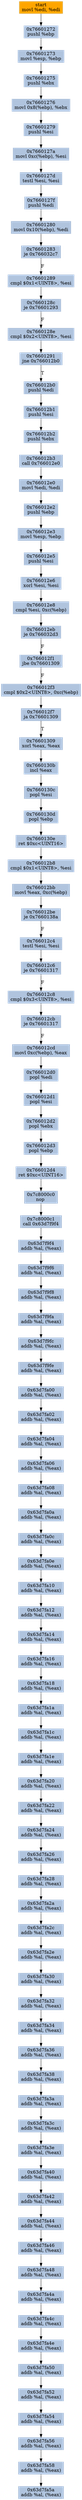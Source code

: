 digraph G {
node[shape=rectangle,style=filled,fillcolor=lightsteelblue,color=lightsteelblue]
bgcolor="transparent"
a0x76601270movl_edi_edi[label="start\nmovl %edi, %edi",color="lightgrey",fillcolor="orange"];
a0x76601272pushl_ebp[label="0x76601272\npushl %ebp"];
a0x76601273movl_esp_ebp[label="0x76601273\nmovl %esp, %ebp"];
a0x76601275pushl_ebx[label="0x76601275\npushl %ebx"];
a0x76601276movl_0x8ebp__ebx[label="0x76601276\nmovl 0x8(%ebp), %ebx"];
a0x76601279pushl_esi[label="0x76601279\npushl %esi"];
a0x7660127amovl_0xcebp__esi[label="0x7660127a\nmovl 0xc(%ebp), %esi"];
a0x7660127dtestl_esi_esi[label="0x7660127d\ntestl %esi, %esi"];
a0x7660127fpushl_edi[label="0x7660127f\npushl %edi"];
a0x76601280movl_0x10ebp__edi[label="0x76601280\nmovl 0x10(%ebp), %edi"];
a0x76601283je_0x766032c7[label="0x76601283\nje 0x766032c7"];
a0x76601289cmpl_0x1UINT8_esi[label="0x76601289\ncmpl $0x1<UINT8>, %esi"];
a0x7660128cje_0x76601293[label="0x7660128c\nje 0x76601293"];
a0x7660128ecmpl_0x2UINT8_esi[label="0x7660128e\ncmpl $0x2<UINT8>, %esi"];
a0x76601291jne_0x766012b0[label="0x76601291\njne 0x766012b0"];
a0x766012b0pushl_edi[label="0x766012b0\npushl %edi"];
a0x766012b1pushl_esi[label="0x766012b1\npushl %esi"];
a0x766012b2pushl_ebx[label="0x766012b2\npushl %ebx"];
a0x766012b3call_0x766012e0[label="0x766012b3\ncall 0x766012e0"];
a0x766012e0movl_edi_edi[label="0x766012e0\nmovl %edi, %edi"];
a0x766012e2pushl_ebp[label="0x766012e2\npushl %ebp"];
a0x766012e3movl_esp_ebp[label="0x766012e3\nmovl %esp, %ebp"];
a0x766012e5pushl_esi[label="0x766012e5\npushl %esi"];
a0x766012e6xorl_esi_esi[label="0x766012e6\nxorl %esi, %esi"];
a0x766012e8cmpl_esi_0xcebp_[label="0x766012e8\ncmpl %esi, 0xc(%ebp)"];
a0x766012ebje_0x766032d3[label="0x766012eb\nje 0x766032d3"];
a0x766012f1jbe_0x76601309[label="0x766012f1\njbe 0x76601309"];
a0x766012f3cmpl_0x2UINT8_0xcebp_[label="0x766012f3\ncmpl $0x2<UINT8>, 0xc(%ebp)"];
a0x766012f7ja_0x76601309[label="0x766012f7\nja 0x76601309"];
a0x76601309xorl_eax_eax[label="0x76601309\nxorl %eax, %eax"];
a0x7660130bincl_eax[label="0x7660130b\nincl %eax"];
a0x7660130cpopl_esi[label="0x7660130c\npopl %esi"];
a0x7660130dpopl_ebp[label="0x7660130d\npopl %ebp"];
a0x7660130eret_0xcUINT16[label="0x7660130e\nret $0xc<UINT16>"];
a0x766012b8cmpl_0x1UINT8_esi[label="0x766012b8\ncmpl $0x1<UINT8>, %esi"];
a0x766012bbmovl_eax_0xcebp_[label="0x766012bb\nmovl %eax, 0xc(%ebp)"];
a0x766012beje_0x7660138a[label="0x766012be\nje 0x7660138a"];
a0x766012c4testl_esi_esi[label="0x766012c4\ntestl %esi, %esi"];
a0x766012c6je_0x76601317[label="0x766012c6\nje 0x76601317"];
a0x766012c8cmpl_0x3UINT8_esi[label="0x766012c8\ncmpl $0x3<UINT8>, %esi"];
a0x766012cbje_0x76601317[label="0x766012cb\nje 0x76601317"];
a0x766012cdmovl_0xcebp__eax[label="0x766012cd\nmovl 0xc(%ebp), %eax"];
a0x766012d0popl_edi[label="0x766012d0\npopl %edi"];
a0x766012d1popl_esi[label="0x766012d1\npopl %esi"];
a0x766012d2popl_ebx[label="0x766012d2\npopl %ebx"];
a0x766012d3popl_ebp[label="0x766012d3\npopl %ebp"];
a0x766012d4ret_0xcUINT16[label="0x766012d4\nret $0xc<UINT16>"];
a0x7c8000c0nop_[label="0x7c8000c0\nnop "];
a0x7c8000c1call_0x63d7f9f4[label="0x7c8000c1\ncall 0x63d7f9f4"];
a0x63d7f9f4addb_al_eax_[label="0x63d7f9f4\naddb %al, (%eax)"];
a0x63d7f9f6addb_al_eax_[label="0x63d7f9f6\naddb %al, (%eax)"];
a0x63d7f9f8addb_al_eax_[label="0x63d7f9f8\naddb %al, (%eax)"];
a0x63d7f9faaddb_al_eax_[label="0x63d7f9fa\naddb %al, (%eax)"];
a0x63d7f9fcaddb_al_eax_[label="0x63d7f9fc\naddb %al, (%eax)"];
a0x63d7f9feaddb_al_eax_[label="0x63d7f9fe\naddb %al, (%eax)"];
a0x63d7fa00addb_al_eax_[label="0x63d7fa00\naddb %al, (%eax)"];
a0x63d7fa02addb_al_eax_[label="0x63d7fa02\naddb %al, (%eax)"];
a0x63d7fa04addb_al_eax_[label="0x63d7fa04\naddb %al, (%eax)"];
a0x63d7fa06addb_al_eax_[label="0x63d7fa06\naddb %al, (%eax)"];
a0x63d7fa08addb_al_eax_[label="0x63d7fa08\naddb %al, (%eax)"];
a0x63d7fa0aaddb_al_eax_[label="0x63d7fa0a\naddb %al, (%eax)"];
a0x63d7fa0caddb_al_eax_[label="0x63d7fa0c\naddb %al, (%eax)"];
a0x63d7fa0eaddb_al_eax_[label="0x63d7fa0e\naddb %al, (%eax)"];
a0x63d7fa10addb_al_eax_[label="0x63d7fa10\naddb %al, (%eax)"];
a0x63d7fa12addb_al_eax_[label="0x63d7fa12\naddb %al, (%eax)"];
a0x63d7fa14addb_al_eax_[label="0x63d7fa14\naddb %al, (%eax)"];
a0x63d7fa16addb_al_eax_[label="0x63d7fa16\naddb %al, (%eax)"];
a0x63d7fa18addb_al_eax_[label="0x63d7fa18\naddb %al, (%eax)"];
a0x63d7fa1aaddb_al_eax_[label="0x63d7fa1a\naddb %al, (%eax)"];
a0x63d7fa1caddb_al_eax_[label="0x63d7fa1c\naddb %al, (%eax)"];
a0x63d7fa1eaddb_al_eax_[label="0x63d7fa1e\naddb %al, (%eax)"];
a0x63d7fa20addb_al_eax_[label="0x63d7fa20\naddb %al, (%eax)"];
a0x63d7fa22addb_al_eax_[label="0x63d7fa22\naddb %al, (%eax)"];
a0x63d7fa24addb_al_eax_[label="0x63d7fa24\naddb %al, (%eax)"];
a0x63d7fa26addb_al_eax_[label="0x63d7fa26\naddb %al, (%eax)"];
a0x63d7fa28addb_al_eax_[label="0x63d7fa28\naddb %al, (%eax)"];
a0x63d7fa2aaddb_al_eax_[label="0x63d7fa2a\naddb %al, (%eax)"];
a0x63d7fa2caddb_al_eax_[label="0x63d7fa2c\naddb %al, (%eax)"];
a0x63d7fa2eaddb_al_eax_[label="0x63d7fa2e\naddb %al, (%eax)"];
a0x63d7fa30addb_al_eax_[label="0x63d7fa30\naddb %al, (%eax)"];
a0x63d7fa32addb_al_eax_[label="0x63d7fa32\naddb %al, (%eax)"];
a0x63d7fa34addb_al_eax_[label="0x63d7fa34\naddb %al, (%eax)"];
a0x63d7fa36addb_al_eax_[label="0x63d7fa36\naddb %al, (%eax)"];
a0x63d7fa38addb_al_eax_[label="0x63d7fa38\naddb %al, (%eax)"];
a0x63d7fa3aaddb_al_eax_[label="0x63d7fa3a\naddb %al, (%eax)"];
a0x63d7fa3caddb_al_eax_[label="0x63d7fa3c\naddb %al, (%eax)"];
a0x63d7fa3eaddb_al_eax_[label="0x63d7fa3e\naddb %al, (%eax)"];
a0x63d7fa40addb_al_eax_[label="0x63d7fa40\naddb %al, (%eax)"];
a0x63d7fa42addb_al_eax_[label="0x63d7fa42\naddb %al, (%eax)"];
a0x63d7fa44addb_al_eax_[label="0x63d7fa44\naddb %al, (%eax)"];
a0x63d7fa46addb_al_eax_[label="0x63d7fa46\naddb %al, (%eax)"];
a0x63d7fa48addb_al_eax_[label="0x63d7fa48\naddb %al, (%eax)"];
a0x63d7fa4aaddb_al_eax_[label="0x63d7fa4a\naddb %al, (%eax)"];
a0x63d7fa4caddb_al_eax_[label="0x63d7fa4c\naddb %al, (%eax)"];
a0x63d7fa4eaddb_al_eax_[label="0x63d7fa4e\naddb %al, (%eax)"];
a0x63d7fa50addb_al_eax_[label="0x63d7fa50\naddb %al, (%eax)"];
a0x63d7fa52addb_al_eax_[label="0x63d7fa52\naddb %al, (%eax)"];
a0x63d7fa54addb_al_eax_[label="0x63d7fa54\naddb %al, (%eax)"];
a0x63d7fa56addb_al_eax_[label="0x63d7fa56\naddb %al, (%eax)"];
a0x63d7fa58addb_al_eax_[label="0x63d7fa58\naddb %al, (%eax)"];
a0x63d7fa5aaddb_al_eax_[label="0x63d7fa5a\naddb %al, (%eax)"];
a0x76601270movl_edi_edi -> a0x76601272pushl_ebp [color="#000000"];
a0x76601272pushl_ebp -> a0x76601273movl_esp_ebp [color="#000000"];
a0x76601273movl_esp_ebp -> a0x76601275pushl_ebx [color="#000000"];
a0x76601275pushl_ebx -> a0x76601276movl_0x8ebp__ebx [color="#000000"];
a0x76601276movl_0x8ebp__ebx -> a0x76601279pushl_esi [color="#000000"];
a0x76601279pushl_esi -> a0x7660127amovl_0xcebp__esi [color="#000000"];
a0x7660127amovl_0xcebp__esi -> a0x7660127dtestl_esi_esi [color="#000000"];
a0x7660127dtestl_esi_esi -> a0x7660127fpushl_edi [color="#000000"];
a0x7660127fpushl_edi -> a0x76601280movl_0x10ebp__edi [color="#000000"];
a0x76601280movl_0x10ebp__edi -> a0x76601283je_0x766032c7 [color="#000000"];
a0x76601283je_0x766032c7 -> a0x76601289cmpl_0x1UINT8_esi [color="#000000",label="F"];
a0x76601289cmpl_0x1UINT8_esi -> a0x7660128cje_0x76601293 [color="#000000"];
a0x7660128cje_0x76601293 -> a0x7660128ecmpl_0x2UINT8_esi [color="#000000",label="F"];
a0x7660128ecmpl_0x2UINT8_esi -> a0x76601291jne_0x766012b0 [color="#000000"];
a0x76601291jne_0x766012b0 -> a0x766012b0pushl_edi [color="#000000",label="T"];
a0x766012b0pushl_edi -> a0x766012b1pushl_esi [color="#000000"];
a0x766012b1pushl_esi -> a0x766012b2pushl_ebx [color="#000000"];
a0x766012b2pushl_ebx -> a0x766012b3call_0x766012e0 [color="#000000"];
a0x766012b3call_0x766012e0 -> a0x766012e0movl_edi_edi [color="#000000"];
a0x766012e0movl_edi_edi -> a0x766012e2pushl_ebp [color="#000000"];
a0x766012e2pushl_ebp -> a0x766012e3movl_esp_ebp [color="#000000"];
a0x766012e3movl_esp_ebp -> a0x766012e5pushl_esi [color="#000000"];
a0x766012e5pushl_esi -> a0x766012e6xorl_esi_esi [color="#000000"];
a0x766012e6xorl_esi_esi -> a0x766012e8cmpl_esi_0xcebp_ [color="#000000"];
a0x766012e8cmpl_esi_0xcebp_ -> a0x766012ebje_0x766032d3 [color="#000000"];
a0x766012ebje_0x766032d3 -> a0x766012f1jbe_0x76601309 [color="#000000",label="F"];
a0x766012f1jbe_0x76601309 -> a0x766012f3cmpl_0x2UINT8_0xcebp_ [color="#000000",label="F"];
a0x766012f3cmpl_0x2UINT8_0xcebp_ -> a0x766012f7ja_0x76601309 [color="#000000"];
a0x766012f7ja_0x76601309 -> a0x76601309xorl_eax_eax [color="#000000",label="T"];
a0x76601309xorl_eax_eax -> a0x7660130bincl_eax [color="#000000"];
a0x7660130bincl_eax -> a0x7660130cpopl_esi [color="#000000"];
a0x7660130cpopl_esi -> a0x7660130dpopl_ebp [color="#000000"];
a0x7660130dpopl_ebp -> a0x7660130eret_0xcUINT16 [color="#000000"];
a0x7660130eret_0xcUINT16 -> a0x766012b8cmpl_0x1UINT8_esi [color="#000000"];
a0x766012b8cmpl_0x1UINT8_esi -> a0x766012bbmovl_eax_0xcebp_ [color="#000000"];
a0x766012bbmovl_eax_0xcebp_ -> a0x766012beje_0x7660138a [color="#000000"];
a0x766012beje_0x7660138a -> a0x766012c4testl_esi_esi [color="#000000",label="F"];
a0x766012c4testl_esi_esi -> a0x766012c6je_0x76601317 [color="#000000"];
a0x766012c6je_0x76601317 -> a0x766012c8cmpl_0x3UINT8_esi [color="#000000",label="F"];
a0x766012c8cmpl_0x3UINT8_esi -> a0x766012cbje_0x76601317 [color="#000000"];
a0x766012cbje_0x76601317 -> a0x766012cdmovl_0xcebp__eax [color="#000000",label="F"];
a0x766012cdmovl_0xcebp__eax -> a0x766012d0popl_edi [color="#000000"];
a0x766012d0popl_edi -> a0x766012d1popl_esi [color="#000000"];
a0x766012d1popl_esi -> a0x766012d2popl_ebx [color="#000000"];
a0x766012d2popl_ebx -> a0x766012d3popl_ebp [color="#000000"];
a0x766012d3popl_ebp -> a0x766012d4ret_0xcUINT16 [color="#000000"];
a0x766012d4ret_0xcUINT16 -> a0x7c8000c0nop_ [color="#000000"];
a0x7c8000c0nop_ -> a0x7c8000c1call_0x63d7f9f4 [color="#000000"];
a0x7c8000c1call_0x63d7f9f4 -> a0x63d7f9f4addb_al_eax_ [color="#000000"];
a0x63d7f9f4addb_al_eax_ -> a0x63d7f9f6addb_al_eax_ [color="#000000"];
a0x63d7f9f6addb_al_eax_ -> a0x63d7f9f8addb_al_eax_ [color="#000000"];
a0x63d7f9f8addb_al_eax_ -> a0x63d7f9faaddb_al_eax_ [color="#000000"];
a0x63d7f9faaddb_al_eax_ -> a0x63d7f9fcaddb_al_eax_ [color="#000000"];
a0x63d7f9fcaddb_al_eax_ -> a0x63d7f9feaddb_al_eax_ [color="#000000"];
a0x63d7f9feaddb_al_eax_ -> a0x63d7fa00addb_al_eax_ [color="#000000"];
a0x63d7fa00addb_al_eax_ -> a0x63d7fa02addb_al_eax_ [color="#000000"];
a0x63d7fa02addb_al_eax_ -> a0x63d7fa04addb_al_eax_ [color="#000000"];
a0x63d7fa04addb_al_eax_ -> a0x63d7fa06addb_al_eax_ [color="#000000"];
a0x63d7fa06addb_al_eax_ -> a0x63d7fa08addb_al_eax_ [color="#000000"];
a0x63d7fa08addb_al_eax_ -> a0x63d7fa0aaddb_al_eax_ [color="#000000"];
a0x63d7fa0aaddb_al_eax_ -> a0x63d7fa0caddb_al_eax_ [color="#000000"];
a0x63d7fa0caddb_al_eax_ -> a0x63d7fa0eaddb_al_eax_ [color="#000000"];
a0x63d7fa0eaddb_al_eax_ -> a0x63d7fa10addb_al_eax_ [color="#000000"];
a0x63d7fa10addb_al_eax_ -> a0x63d7fa12addb_al_eax_ [color="#000000"];
a0x63d7fa12addb_al_eax_ -> a0x63d7fa14addb_al_eax_ [color="#000000"];
a0x63d7fa14addb_al_eax_ -> a0x63d7fa16addb_al_eax_ [color="#000000"];
a0x63d7fa16addb_al_eax_ -> a0x63d7fa18addb_al_eax_ [color="#000000"];
a0x63d7fa18addb_al_eax_ -> a0x63d7fa1aaddb_al_eax_ [color="#000000"];
a0x63d7fa1aaddb_al_eax_ -> a0x63d7fa1caddb_al_eax_ [color="#000000"];
a0x63d7fa1caddb_al_eax_ -> a0x63d7fa1eaddb_al_eax_ [color="#000000"];
a0x63d7fa1eaddb_al_eax_ -> a0x63d7fa20addb_al_eax_ [color="#000000"];
a0x63d7fa20addb_al_eax_ -> a0x63d7fa22addb_al_eax_ [color="#000000"];
a0x63d7fa22addb_al_eax_ -> a0x63d7fa24addb_al_eax_ [color="#000000"];
a0x63d7fa24addb_al_eax_ -> a0x63d7fa26addb_al_eax_ [color="#000000"];
a0x63d7fa26addb_al_eax_ -> a0x63d7fa28addb_al_eax_ [color="#000000"];
a0x63d7fa28addb_al_eax_ -> a0x63d7fa2aaddb_al_eax_ [color="#000000"];
a0x63d7fa2aaddb_al_eax_ -> a0x63d7fa2caddb_al_eax_ [color="#000000"];
a0x63d7fa2caddb_al_eax_ -> a0x63d7fa2eaddb_al_eax_ [color="#000000"];
a0x63d7fa2eaddb_al_eax_ -> a0x63d7fa30addb_al_eax_ [color="#000000"];
a0x63d7fa30addb_al_eax_ -> a0x63d7fa32addb_al_eax_ [color="#000000"];
a0x63d7fa32addb_al_eax_ -> a0x63d7fa34addb_al_eax_ [color="#000000"];
a0x63d7fa34addb_al_eax_ -> a0x63d7fa36addb_al_eax_ [color="#000000"];
a0x63d7fa36addb_al_eax_ -> a0x63d7fa38addb_al_eax_ [color="#000000"];
a0x63d7fa38addb_al_eax_ -> a0x63d7fa3aaddb_al_eax_ [color="#000000"];
a0x63d7fa3aaddb_al_eax_ -> a0x63d7fa3caddb_al_eax_ [color="#000000"];
a0x63d7fa3caddb_al_eax_ -> a0x63d7fa3eaddb_al_eax_ [color="#000000"];
a0x63d7fa3eaddb_al_eax_ -> a0x63d7fa40addb_al_eax_ [color="#000000"];
a0x63d7fa40addb_al_eax_ -> a0x63d7fa42addb_al_eax_ [color="#000000"];
a0x63d7fa42addb_al_eax_ -> a0x63d7fa44addb_al_eax_ [color="#000000"];
a0x63d7fa44addb_al_eax_ -> a0x63d7fa46addb_al_eax_ [color="#000000"];
a0x63d7fa46addb_al_eax_ -> a0x63d7fa48addb_al_eax_ [color="#000000"];
a0x63d7fa48addb_al_eax_ -> a0x63d7fa4aaddb_al_eax_ [color="#000000"];
a0x63d7fa4aaddb_al_eax_ -> a0x63d7fa4caddb_al_eax_ [color="#000000"];
a0x63d7fa4caddb_al_eax_ -> a0x63d7fa4eaddb_al_eax_ [color="#000000"];
a0x63d7fa4eaddb_al_eax_ -> a0x63d7fa50addb_al_eax_ [color="#000000"];
a0x63d7fa50addb_al_eax_ -> a0x63d7fa52addb_al_eax_ [color="#000000"];
a0x63d7fa52addb_al_eax_ -> a0x63d7fa54addb_al_eax_ [color="#000000"];
a0x63d7fa54addb_al_eax_ -> a0x63d7fa56addb_al_eax_ [color="#000000"];
a0x63d7fa56addb_al_eax_ -> a0x63d7fa58addb_al_eax_ [color="#000000"];
a0x63d7fa58addb_al_eax_ -> a0x63d7fa5aaddb_al_eax_ [color="#000000"];
}
